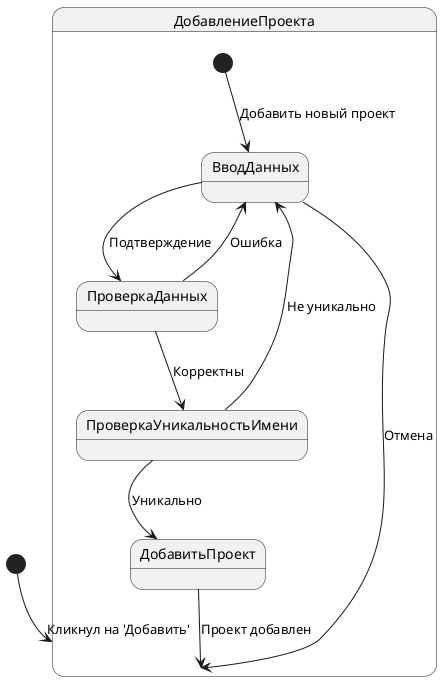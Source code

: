 @startuml

[*] --> ДобавлениеПроекта : Кликнул на 'Добавить'

state ДобавлениеПроекта {
  [*] --> ВводДанных : Добавить новый проект
  ВводДанных --> ДобавлениеПроекта : Отмена
  ВводДанных --> ПроверкаДанных : Подтверждение
  ПроверкаДанных --> ПроверкаУникальностьИмени : Корректны
  ПроверкаДанных --> ВводДанных : Ошибка
  ПроверкаУникальностьИмени --> ДобавитьПроект : Уникально 
  ПроверкаУникальностьИмени --> ВводДанных : Не уникально 
  ДобавитьПроект --> ДобавлениеПроекта : Проект добавлен
}

@enduml